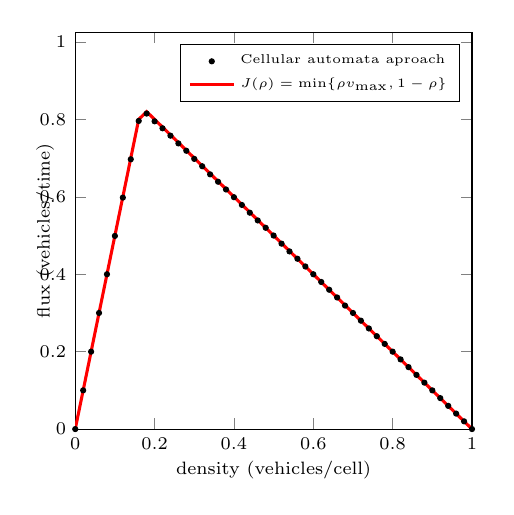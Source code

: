 \begin{tikzpicture}[scale=0.925]
	\begin{axis}[xmin=0, xmax=1, ymin=0, ymax=1.025, width=200pt, height=200pt,
xlabel={density (vehicles/cell)},
ylabel={flux (vehicles/time)},
label style={anchor=near ticklabel},
    ylabel style={yshift=-1.25em},
    xlabel style={yshift=0.25em},
    tick label style={font=\scriptsize },
    label style={font=\scriptsize},
legend style={font=\tiny,legend cell align=left,legend pos=north east}
]
	\addplot[only marks, mark size=1]%
	table[x=rho,y=pridict] {
      rho        pridict       theory
         0         0         0
    0.02    0.1    0.1
    0.04    0.2    0.2
    0.06    0.3    0.3
    0.08    0.4    0.4
    0.1    0.499    0.5
    0.12    0.598    0.6
    0.14    0.697    0.7
    0.16    0.796    0.8
    0.18    0.815    0.82
    0.2    0.795    0.8
    0.22    0.777    0.78
    0.24    0.758    0.76
    0.26    0.738    0.74
    0.28    0.719    0.72
    0.3    0.698    0.7
    0.32    0.679    0.68
    0.34    0.658    0.66
    0.36    0.639    0.64
    0.38    0.619    0.62
    0.4    0.599    0.6
    0.42    0.579    0.58
    0.44    0.559    0.56
    0.46    0.539    0.54
    0.48    0.52    0.52
    0.5    0.5    0.5
    0.52    0.479    0.48
    0.54    0.459    0.46
    0.56    0.44    0.44
    0.58    0.42    0.42
    0.6    0.4    0.4
    0.62    0.38    0.38
    0.64    0.36    0.36
    0.66    0.34    0.34
    0.68    0.319    0.32
    0.7    0.3    0.3
    0.72    0.28    0.28
    0.74    0.26    0.26
    0.76    0.24    0.24
    0.78    0.22    0.22
    0.8    0.2    0.2
    0.82    0.18    0.18
    0.84    0.16    0.16
    0.86    0.14    0.14
    0.88    0.12    0.12
    0.9    0.1    0.1
    0.92    0.08    0.08
    0.94    0.06    0.06
    0.96    0.04    0.04
    0.98    0.02    0.02
    1.0         0         0
	};
\addlegendentry{Cellular automata aproach}
	\addplot[mark=none, red, very thick]%
	table[x=rho,y=theory] {
      rho        pridict       theory
         0         0         0
    0.02    0.1    0.1
    0.04    0.2    0.2
    0.06    0.3    0.3
    0.08    0.4    0.4
    0.1    0.499    0.5
    0.12    0.598    0.6
    0.14    0.697    0.7
    0.16    0.796    0.8
    0.18    0.815    0.82
    0.2    0.795    0.8
    0.22    0.777    0.78
    0.24    0.758    0.76
    0.26    0.738    0.74
    0.28    0.719    0.72
    0.3    0.698    0.7
    0.32    0.679    0.68
    0.34    0.658    0.66
    0.36    0.639    0.64
    0.38    0.619    0.62
    0.4    0.599    0.6
    0.42    0.579    0.58
    0.44    0.559    0.56
    0.46    0.539    0.54
    0.48    0.52    0.52
    0.5    0.5    0.5
    0.52    0.479    0.48
    0.54    0.459    0.46
    0.56    0.44    0.44
    0.58    0.42    0.42
    0.6    0.4    0.4
    0.62    0.38    0.38
    0.64    0.36    0.36
    0.66    0.34    0.34
    0.68    0.319    0.32
    0.7    0.3    0.3
    0.72    0.28    0.28
    0.74    0.26    0.26
    0.76    0.24    0.24
    0.78    0.22    0.22
    0.8    0.2    0.2
    0.82    0.18    0.18
    0.84    0.16    0.16
    0.86    0.14    0.14
    0.88    0.12    0.12
    0.9    0.1    0.1
    0.92    0.08    0.08
    0.94    0.06    0.06
    0.96    0.04    0.04
    0.98    0.02    0.02
    1.0         0         0
	};
\addlegendentry{$J(\rho) = \min\{\rho v_{\max}, 1-\rho\}$}
\end{axis}
\end{tikzpicture}
